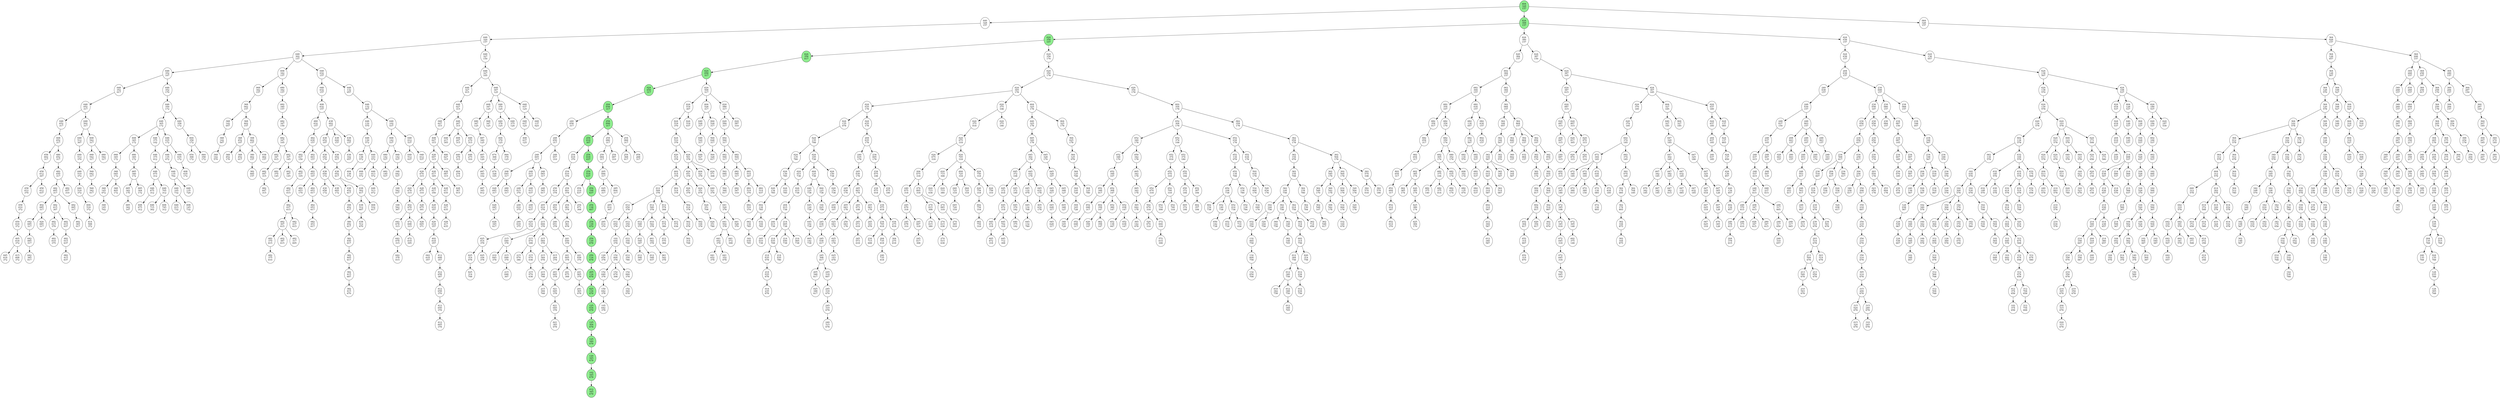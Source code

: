 digraph {
	"604
328
157
" -> "640
328
157
"
	"604
328
157
" -> "624
308
157
"
	"624
308
157
" -> "624
358
107
"
	"624
358
107
" -> "624
358
017
"
	"624
358
107
" -> "624
358
170
"
	"624
358
170
" -> "624
350
178
"
	"624
350
178
" -> "624
305
178
"
	"624
350
178
" -> "620
354
178
"
	"620
354
178
" -> "602
354
178
"
	"624
305
178
" -> "624
035
178
"
	"624
305
178
" -> "624
375
108
"
	"624
308
157
" -> "624
380
157
"
	"602
354
178
" -> "652
304
178
"
	"624
035
178
" -> "624
135
078
"
	"640
328
157
" -> "648
320
157
"
	"652
304
178
" -> "652
340
178
"
	"624
380
157
" -> "620
384
157
"
	"648
320
157
" -> "648
302
157
"
	"624
358
017
" -> "624
058
317
"
	"604
328
157
" -> "064
328
157
"
	"624
375
108
" -> "624
375
018
"
	"620
384
157
" -> "602
384
157
"
	"648
302
157
" -> "648
352
107
"
	"624
058
317
" -> "024
658
317
"
	"624
035
178
" -> "024
635
178
"
	"648
352
107
" -> "648
352
017
"
	"648
352
107
" -> "648
352
170
"
	"624
308
157
" -> "624
038
157
"
	"602
354
178
" -> "062
354
178
"
	"648
302
157
" -> "608
342
157
"
	"624
038
157
" -> "024
638
157
"
	"624
038
157
" -> "624
138
057
"
	"624
305
178
" -> "604
325
178
"
	"604
325
178
" -> "640
325
178
"
	"624
375
108
" -> "624
375
180
"
	"652
340
178
" -> "652
348
170
"
	"624
138
057
" -> "624
138
507
"
	"624
380
157
" -> "624
387
150
"
	"640
325
178
" -> "645
320
178
"
	"652
304
178
" -> "652
374
108
"
	"648
320
157
" -> "648
327
150
"
	"624
135
078
" -> "624
135
708
"
	"624
387
150
" -> "624
387
105
"
	"648
327
150
" -> "648
327
105
"
	"645
320
178
" -> "645
302
178
"
	"624
387
105
" -> "624
387
015
"
	"624
387
105
" -> "624
307
185
"
	"648
327
105
" -> "648
327
015
"
	"652
374
108
" -> "652
374
018
"
	"652
304
178
" -> "652
034
178
"
	"624
138
507
" -> "624
138
570
"
	"604
325
178
" -> "064
325
178
"
	"652
034
178
" -> "652
134
078
"
	"624
138
570
" -> "624
130
578
"
	"024
658
317
" -> "204
658
317
"
	"602
384
157
" -> "682
304
157
"
	"608
342
157
" -> "068
342
157
"
	"024
638
157
" -> "204
638
157
"
	"062
354
178
" -> "362
054
178
"
	"624
130
578
" -> "620
134
578
"
	"682
304
157
" -> "682
354
107
"
	"064
328
157
" -> "364
028
157
"
	"624
375
018
" -> "624
075
318
"
	"362
054
178
" -> "362
154
078
"
	"620
134
578
" -> "602
134
578
"
	"364
028
157
" -> "364
128
057
"
	"624
075
318
" -> "024
675
318
"
	"682
354
107
" -> "682
354
017
"
	"682
354
107
" -> "682
354
170
"
	"602
384
157
" -> "062
384
157
"
	"204
638
157
" -> "240
638
157
"
	"624
058
317
" -> "624
508
317
"
	"648
352
017
" -> "648
052
317
"
	"624
508
317
" -> "624
518
307
"
	"648
052
317
" -> "048
652
317
"
	"624
518
307
" -> "624
518
370
"
	"608
342
157
" -> "680
342
157
"
	"624
518
370
" -> "624
510
378
"
	"680
342
157
" -> "682
340
157
"
	"624
510
378
" -> "620
514
378
"
	"620
514
378
" -> "602
514
378
"
	"024
635
178
" -> "204
635
178
"
	"602
514
378
" -> "612
504
378
"
	"204
635
178
" -> "240
635
178
"
	"612
504
378
" -> "612
054
378
"
	"612
504
378
" -> "612
540
378
"
	"612
054
378
" -> "012
654
378
"
	"612
054
378
" -> "612
354
078
"
	"204
658
317
" -> "240
658
317
"
	"648
302
157
" -> "648
032
157
"
	"648
352
170
" -> "648
350
172
"
	"648
032
157
" -> "048
632
157
"
	"648
032
157
" -> "648
132
057
"
	"648
350
172
" -> "648
305
172
"
	"648
350
172
" -> "640
358
172
"
	"648
305
172
" -> "608
345
172
"
	"652
034
178
" -> "052
634
178
"
	"624
307
185
" -> "624
370
185
"
	"652
340
178
" -> "650
342
178
"
	"624
370
185
" -> "620
374
185
"
	"650
342
178
" -> "605
342
178
"
	"620
374
185
" -> "602
374
185
"
	"612
540
378
" -> "612
548
370
"
	"048
632
157
" -> "408
632
157
"
	"648
132
057
" -> "648
132
507
"
	"648
305
172
" -> "648
375
102
"
	"602
374
185
" -> "672
304
185
"
	"602
374
185
" -> "062
374
185
"
	"648
327
105
" -> "648
307
125
"
	"648
132
507
" -> "648
132
570
"
	"648
375
102
" -> "648
375
012
"
	"608
345
172
" -> "068
345
172
"
	"624
138
507
" -> "624
108
537
"
	"240
635
178
" -> "245
630
178
"
	"648
307
125
" -> "608
347
125
"
	"648
305
172
" -> "648
035
172
"
	"624
307
185
" -> "604
327
185
"
	"204
635
178
" -> "234
605
178
"
	"624
135
708
" -> "624
135
780
"
	"648
035
172
" -> "648
135
072
"
	"604
327
185
" -> "640
327
185
"
	"064
325
178
" -> "364
025
178
"
	"645
302
178
" -> "645
372
108
"
	"612
504
378
" -> "612
574
308
"
	"612
540
378
" -> "610
542
378
"
	"652
374
018
" -> "652
074
318
"
	"645
302
178
" -> "645
032
178
"
	"624
135
708
" -> "624
105
738
"
	"364
025
178
" -> "364
125
078
"
	"645
320
178
" -> "645
328
170
"
	"652
074
318
" -> "052
674
318
"
	"645
032
178
" -> "645
132
078
"
	"652
348
170
" -> "652
348
107
"
	"648
327
015
" -> "648
027
315
"
	"624
387
015
" -> "624
087
315
"
	"602
514
378
" -> "062
514
378
"
	"652
374
108
" -> "652
374
180
"
	"624
518
307
" -> "624
518
037
"
	"648
052
317
" -> "648
502
317
"
	"648
027
315
" -> "048
627
315
"
	"624
087
315
" -> "024
687
315
"
	"648
502
317
" -> "648
512
307
"
	"204
658
317
" -> "254
608
317
"
	"652
134
078
" -> "652
134
708
"
	"682
354
017
" -> "682
054
317
"
	"624
508
317
" -> "604
528
317
"
	"605
342
178
" -> "065
342
178
"
	"624
508
317
" -> "624
580
317
"
	"648
512
307
" -> "648
512
370
"
	"254
608
317
" -> "254
618
307
"
	"682
054
317
" -> "082
654
317
"
	"604
528
317
" -> "640
528
317
"
	"624
580
317
" -> "620
584
317
"
	"068
342
157
" -> "368
042
157
"
	"254
618
307
" -> "254
618
370
"
	"368
042
157
" -> "368
142
057
"
	"254
618
370
" -> "254
610
378
"
	"602
134
578
" -> "062
134
578
"
	"254
610
378
" -> "250
614
378
"
	"062
134
578
" -> "162
034
578
"
	"250
614
378
" -> "205
614
378
"
	"162
034
578
" -> "162
304
578
"
	"162
034
578
" -> "162
534
078
"
	"205
614
378
" -> "025
614
378
"
	"205
614
378
" -> "215
604
378
"
	"162
304
578
" -> "162
340
578
"
	"162
304
578
" -> "102
364
578
"
	"215
604
378
" -> "215
640
378
"
	"102
364
578
" -> "012
364
578
"
	"215
640
378
" -> "210
645
378
"
	"624
075
318
" -> "624
705
318
"
	"620
584
317
" -> "602
584
317
"
	"624
705
318
" -> "624
715
308
"
	"364
028
157
" -> "364
208
157
"
	"362
154
078
" -> "362
154
708
"
	"364
208
157
" -> "304
268
157
"
	"364
208
157
" -> "364
258
107
"
	"304
268
157
" -> "340
268
157
"
	"364
258
107
" -> "364
258
017
"
	"364
258
107
" -> "364
258
170
"
	"024
675
318
" -> "204
675
318
"
	"364
258
170
" -> "364
250
178
"
	"204
675
318
" -> "240
675
318
"
	"364
250
178
" -> "364
205
178
"
	"364
250
178
" -> "360
254
178
"
	"364
205
178
" -> "304
265
178
"
	"648
502
317
" -> "608
542
317
"
	"304
265
178
" -> "340
265
178
"
	"204
638
157
" -> "234
608
157
"
	"362
054
178
" -> "362
504
178
"
	"234
608
157
" -> "234
658
107
"
	"362
504
178
" -> "362
540
178
"
	"362
504
178
" -> "302
564
178
"
	"234
658
107
" -> "234
658
017
"
	"234
658
107
" -> "234
658
170
"
	"234
658
017
" -> "234
058
617
"
	"234
658
170
" -> "234
650
178
"
	"364
128
057
" -> "364
128
507
"
	"652
348
107
" -> "652
348
017
"
	"602
134
578
" -> "632
104
578
"
	"624
105
738
" -> "624
015
738
"
	"682
354
170
" -> "682
350
174
"
	"062
384
157
" -> "362
084
157
"
	"682
340
157
" -> "682
347
150
"
	"052
634
178
" -> "502
634
178
"
	"645
032
178
" -> "045
632
178
"
	"682
304
157
" -> "682
034
157
"
	"645
372
108
" -> "645
372
018
"
	"362
084
157
" -> "362
184
057
"
	"682
347
150
" -> "682
347
105
"
	"240
638
157
" -> "248
630
157
"
	"048
652
317
" -> "408
652
317
"
	"624
130
578
" -> "624
103
578
"
	"682
034
157
" -> "682
134
057
"
	"624
510
378
" -> "624
501
378
"
	"612
354
078
" -> "612
354
708
"
	"608
345
172
" -> "680
345
172
"
	"648
035
172
" -> "048
635
172
"
	"012
654
378
" -> "102
654
378
"
	"624
103
578
" -> "624
013
578
"
	"624
501
378
" -> "624
051
378
"
	"624
108
537
" -> "624
018
537
"
	"682
347
105
" -> "682
347
015
"
	"624
013
578
" -> "024
613
578
"
	"624
013
578
" -> "624
513
078
"
	"624
051
378
" -> "024
651
378
"
	"624
051
378
" -> "624
351
078
"
	"624
018
537
" -> "024
618
537
"
	"624
307
185
" -> "624
037
185
"
	"640
358
172
" -> "604
358
172
"
	"648
307
125
" -> "648
370
125
"
	"682
034
157
" -> "082
634
157
"
	"624
037
185
" -> "024
637
185
"
	"624
037
185
" -> "624
137
085
"
	"648
370
125
" -> "640
378
125
"
	"648
370
125
" -> "648
375
120
"
	"682
350
174
" -> "682
305
174
"
	"240
658
317
" -> "248
650
317
"
	"672
304
185
" -> "672
340
185
"
	"624
015
738
" -> "024
615
738
"
	"682
305
174
" -> "602
385
174
"
	"248
650
317
" -> "248
605
317
"
	"672
340
185
" -> "672
345
180
"
	"632
104
578
" -> "632
140
578
"
	"234
650
178
" -> "230
654
178
"
	"248
605
317
" -> "208
645
317
"
	"248
605
317
" -> "248
615
307
"
	"672
345
180
" -> "672
345
108
"
	"632
104
578
" -> "632
014
578
"
	"208
645
317
" -> "028
645
317
"
	"248
615
307
" -> "248
615
370
"
	"632
014
578
" -> "032
614
578
"
	"632
014
578
" -> "632
514
078
"
	"672
345
108
" -> "672
345
018
"
	"032
614
578
" -> "302
614
578
"
	"364
128
507
" -> "364
128
570
"
	"302
614
578
" -> "312
604
578
"
	"364
128
570
" -> "364
120
578
"
	"312
604
578
" -> "312
640
578
"
	"364
120
578
" -> "364
102
578
"
	"364
120
578
" -> "360
124
578
"
	"364
102
578
" -> "364
012
578
"
	"364
102
578
" -> "304
162
578
"
	"364
012
578
" -> "064
312
578
"
	"364
012
578
" -> "364
512
078
"
	"304
162
578
" -> "340
162
578
"
	"064
312
578
" -> "604
312
578
"
	"340
162
578
" -> "342
160
578
"
	"604
312
578
" -> "640
312
578
"
	"604
312
578
" -> "614
302
578
"
	"640
312
578
" -> "642
310
578
"
	"340
268
157
" -> "348
260
157
"
	"362
504
178
" -> "362
574
108
"
	"672
304
185
" -> "672
384
105
"
	"362
540
178
" -> "362
548
170
"
	"302
564
178
" -> "032
564
178
"
	"234
058
617
" -> "234
508
617
"
	"614
302
578
" -> "614
372
508
"
	"642
310
578
" -> "642
318
570
"
	"302
564
178
" -> "320
564
178
"
	"608
347
125
" -> "680
347
125
"
	"362
540
178
" -> "360
542
178
"
	"648
132
507
" -> "648
102
537
"
	"234
508
617
" -> "234
518
607
"
	"068
345
172
" -> "368
045
172
"
	"364
205
178
" -> "364
275
108
"
	"240
675
318
" -> "245
670
318
"
	"408
632
157
" -> "480
632
157
"
	"408
632
157
" -> "438
602
157
"
	"234
608
157
" -> "234
680
157
"
	"648
102
537
" -> "608
142
537
"
	"234
518
607
" -> "234
518
670
"
	"368
045
172
" -> "368
145
072
"
	"234
608
157
" -> "234
068
157
"
	"480
632
157
" -> "482
630
157
"
	"438
602
157
" -> "438
652
107
"
	"234
518
670
" -> "234
510
678
"
	"204
675
318
" -> "274
605
318
"
	"215
640
378
" -> "215
648
370
"
	"245
630
178
" -> "245
638
170
"
	"608
542
317
" -> "068
542
317
"
	"234
068
157
" -> "234
168
057
"
	"304
265
178
" -> "034
265
178
"
	"438
652
107
" -> "438
652
170
"
	"234
510
678
" -> "230
514
678
"
	"274
605
318
" -> "274
615
308
"
	"162
340
578
" -> "162
348
570
"
	"245
630
178
" -> "245
603
178
"
	"648
375
012
" -> "648
075
312
"
	"034
265
178
" -> "234
065
178
"
	"362
154
708
" -> "362
104
758
"
	"102
364
578
" -> "120
364
578
"
	"648
135
072
" -> "648
135
702
"
	"648
132
570
" -> "648
130
572
"
	"624
108
537
" -> "604
128
537
"
	"304
268
157
" -> "034
268
157
"
	"648
075
312
" -> "048
675
312
"
	"234
065
178
" -> "234
165
078
"
	"362
104
758
" -> "302
164
758
"
	"362
154
708
" -> "362
154
780
"
	"648
130
572
" -> "640
138
572
"
	"604
128
537
" -> "640
128
537
"
	"612
548
370
" -> "612
548
307
"
	"624
135
780
" -> "624
130
785
"
	"364
125
078
" -> "364
125
708
"
	"645
132
078
" -> "645
132
708
"
	"215
604
378
" -> "215
674
308
"
	"364
208
157
" -> "364
280
157
"
	"025
614
378
" -> "625
014
378
"
	"624
715
308
" -> "624
715
038
"
	"602
584
317
" -> "062
584
317
"
	"624
130
785
" -> "620
134
785
"
	"610
542
378
" -> "601
542
378
"
	"624
705
318
" -> "604
725
318
"
	"624
705
318
" -> "624
750
318
"
	"625
014
378
" -> "625
314
078
"
	"620
134
785
" -> "602
134
785
"
	"062
514
378
" -> "562
014
378
"
	"645
372
108
" -> "645
372
180
"
	"604
725
318
" -> "640
725
318
"
	"624
750
318
" -> "620
754
318
"
	"364
280
157
" -> "360
284
157
"
	"562
014
378
" -> "562
314
078
"
	"612
574
308
" -> "612
574
380
"
	"620
754
318
" -> "602
754
318
"
	"624
105
738
" -> "604
125
738
"
	"048
627
315
" -> "408
627
315
"
	"162
304
578
" -> "162
374
508
"
	"162
340
578
" -> "160
342
578
"
	"604
125
738
" -> "640
125
738
"
	"408
627
315
" -> "428
607
315
"
	"162
374
508
" -> "162
374
058
"
	"162
534
078
" -> "162
534
708
"
	"652
374
180
" -> "652
370
184
"
	"428
607
315
" -> "428
670
315
"
	"428
607
315
" -> "428
617
305
"
	"215
604
378
" -> "215
064
378
"
	"428
670
315
" -> "420
678
315
"
	"428
670
315
" -> "428
675
310
"
	"215
064
378
" -> "215
364
078
"
	"420
678
315
" -> "402
678
315
"
	"362
104
758
" -> "362
140
758
"
	"645
328
170
" -> "645
328
107
"
	"402
678
315
" -> "042
678
315
"
	"362
104
758
" -> "362
014
758
"
	"645
328
107
" -> "645
328
017
"
	"052
674
318
" -> "502
674
318
"
	"362
014
758
" -> "062
314
758
"
	"640
327
185
" -> "647
320
185
"
	"652
348
107
" -> "652
308
147
"
	"062
314
758
" -> "602
314
758
"
	"647
320
185
" -> "647
302
185
"
	"647
320
185
" -> "647
325
180
"
	"652
308
147
" -> "602
358
147
"
	"602
314
758
" -> "612
304
758
"
	"647
302
185
" -> "607
342
185
"
	"647
325
180
" -> "647
325
108
"
	"612
304
758
" -> "612
340
758
"
	"607
342
185
" -> "670
342
185
"
	"647
325
108
" -> "647
325
018
"
	"245
603
178
" -> "205
643
178
"
	"234
605
178
" -> "234
675
108
"
	"062
374
185
" -> "362
074
185
"
	"205
643
178
" -> "025
643
178
"
	"234
675
108
" -> "234
675
018
"
	"362
074
185
" -> "362
174
085
"
	"234
675
018
" -> "234
075
618
"
	"254
610
378
" -> "254
601
378
"
	"438
652
107
" -> "438
652
017
"
	"254
601
378
" -> "204
651
378
"
	"438
652
017
" -> "438
052
617
"
	"204
651
378
" -> "240
651
378
"
	"438
052
617
" -> "038
452
617
"
	"240
651
378
" -> "241
650
378
"
	"038
452
617
" -> "308
452
617
"
	"241
650
378
" -> "241
605
378
"
	"602
584
317
" -> "682
504
317
"
	"241
605
378
" -> "201
645
378
"
	"682
504
317
" -> "682
540
317
"
	"682
504
317
" -> "682
514
307
"
	"201
645
378
" -> "021
645
378
"
	"682
514
307
" -> "682
514
370
"
	"364
512
078
" -> "364
512
708
"
	"312
604
578
" -> "312
674
508
"
	"360
254
178
" -> "306
254
178
"
	"342
160
578
" -> "342
168
570
"
	"012
364
578
" -> "312
064
578
"
	"254
618
307
" -> "254
618
037
"
	"234
680
157
" -> "230
684
157
"
	"024
687
315
" -> "204
687
315
"
	"604
528
317
" -> "064
528
317
"
	"652
134
708
" -> "652
104
738
"
	"364
275
108
" -> "364
275
018
"
	"312
064
578
" -> "312
564
078
"
	"254
618
037
" -> "254
018
637
"
	"648
512
370
" -> "648
510
372
"
	"640
528
317
" -> "648
520
317
"
	"652
134
708
" -> "652
134
780
"
	"648
102
537
" -> "648
012
537
"
	"652
104
738
" -> "602
154
738
"
	"614
372
508
" -> "614
372
058
"
	"254
608
317
" -> "254
680
317
"
	"082
654
317
" -> "802
654
317
"
	"234
508
617
" -> "204
538
617
"
	"648
510
372
" -> "640
518
372
"
	"254
608
317
" -> "254
068
317
"
	"672
384
105
" -> "672
384
015
"
	"648
012
537
" -> "648
512
037
"
	"362
574
108
" -> "362
574
018
"
	"204
538
617
" -> "240
538
617
"
	"254
068
317
" -> "254
368
017
"
	"672
345
018
" -> "672
045
318
"
	"364
102
578
" -> "364
172
508
"
	"624
105
738
" -> "624
150
738
"
	"642
310
578
" -> "642
301
578
"
	"672
304
185
" -> "672
034
185
"
	"614
302
578
" -> "614
320
578
"
	"614
302
578
" -> "614
032
578
"
	"672
045
318
" -> "072
645
318
"
	"364
172
508
" -> "364
172
058
"
	"360
124
578
" -> "306
124
578
"
	"312
640
578
" -> "312
648
570
"
	"342
160
578
" -> "342
106
578
"
	"065
342
178
" -> "365
042
178
"
	"672
034
185
" -> "672
134
085
"
	"614
032
578
" -> "614
532
078
"
	"624
715
308
" -> "624
715
380
"
	"304
162
578
" -> "034
162
578
"
	"624
087
315
" -> "624
807
315
"
	"306
124
578
" -> "326
104
578
"
	"365
042
178
" -> "365
142
078
"
	"340
265
178
" -> "345
260
178
"
	"368
042
157
" -> "368
402
157
"
	"648
027
315
" -> "648
207
315
"
	"028
645
317
" -> "628
045
317
"
	"234
058
617
" -> "034
258
617
"
	"034
162
578
" -> "134
062
578
"
	"624
807
315
" -> "624
817
305
"
	"364
128
507
" -> "364
108
527
"
	"312
640
578
" -> "310
642
578
"
	"364
258
017
" -> "364
058
217
"
	"368
402
157
" -> "368
452
107
"
	"648
207
315
" -> "648
217
305
"
	"628
045
317
" -> "628
345
017
"
	"034
258
617
" -> "304
258
617
"
	"134
062
578
" -> "134
562
078
"
	"364
108
527
" -> "304
168
527
"
	"364
058
217
" -> "064
358
217
"
	"368
452
107
" -> "368
452
170
"
	"368
142
057
" -> "368
142
507
"
	"624
580
317
" -> "624
587
310
"
	"302
614
578
" -> "320
614
578
"
	"304
168
527
" -> "340
168
527
"
	"064
358
217
" -> "604
358
217
"
	"608
542
317
" -> "680
542
317
"
	"368
142
507
" -> "368
142
570
"
	"304
258
617
" -> "340
258
617
"
	"604
358
172
" -> "654
308
172
"
	"652
074
318
" -> "652
704
318
"
	"632
140
578
" -> "632
148
570
"
	"248
615
307
" -> "248
615
037
"
	"672
345
108
" -> "672
305
148
"
	"632
514
078
" -> "632
514
708
"
	"604
358
217
" -> "640
358
217
"
	"208
645
317
" -> "280
645
317
"
	"248
650
317
" -> "248
657
310
"
	"652
704
318
" -> "652
714
308
"
	"632
140
578
" -> "630
142
578
"
	"248
615
037
" -> "248
015
637
"
	"672
305
148
" -> "602
375
148
"
	"682
305
174
" -> "682
375
104
"
	"082
634
157
" -> "802
634
157
"
	"682
350
174
" -> "680
352
174
"
	"248
605
317
" -> "248
065
317
"
	"612
574
308
" -> "612
574
038
"
	"602
385
174
" -> "062
385
174
"
	"682
375
104
" -> "682
375
140
"
	"680
352
174
" -> "608
352
174
"
	"248
065
317
" -> "248
365
017
"
	"024
613
578
" -> "204
613
578
"
	"682
347
105
" -> "682
307
145
"
	"502
634
178
" -> "532
604
178
"
	"632
104
578
" -> "632
174
508
"
	"682
375
104
" -> "682
375
014
"
	"204
613
578
" -> "240
613
578
"
	"204
613
578
" -> "214
603
578
"
	"682
307
145
" -> "682
370
145
"
	"682
307
145
" -> "602
387
145
"
	"532
604
178
" -> "532
640
178
"
	"632
174
508
" -> "632
174
058
"
	"214
603
578
" -> "214
630
578
"
	"682
347
015
" -> "682
047
315
"
	"682
305
174
" -> "682
035
174
"
	"604
358
172
" -> "064
358
172
"
	"214
630
578
" -> "210
634
578
"
	"652
704
318
" -> "652
740
318
"
	"682
047
315
" -> "082
647
315
"
	"682
035
174
" -> "082
635
174
"
	"682
035
174
" -> "682
135
074
"
	"362
184
057
" -> "362
184
507
"
	"045
632
178
" -> "405
632
178
"
	"652
348
017
" -> "652
048
317
"
	"362
184
507
" -> "362
104
587
"
	"652
048
317
" -> "052
648
317
"
	"362
104
587
" -> "362
014
587
"
	"362
104
587
" -> "362
140
587
"
	"362
104
587
" -> "302
164
587
"
	"362
014
587
" -> "062
314
587
"
	"362
014
587
" -> "362
514
087
"
	"368
452
107
" -> "368
452
017
"
	"062
314
587
" -> "602
314
587
"
	"362
184
507
" -> "362
184
570
"
	"602
314
587
" -> "612
304
587
"
	"604
327
185
" -> "064
327
185
"
	"364
108
527
" -> "364
018
527
"
	"612
304
587
" -> "612
340
587
"
	"102
654
378
" -> "120
654
378
"
	"364
018
527
" -> "064
318
527
"
	"364
018
527
" -> "364
518
027
"
	"134
062
578
" -> "134
602
578
"
	"064
318
527
" -> "604
318
527
"
	"408
652
317
" -> "458
602
317
"
	"134
602
578
" -> "104
632
578
"
	"604
318
527
" -> "640
318
527
"
	"604
318
527
" -> "614
308
527
"
	"458
602
317
" -> "458
612
307
"
	"104
632
578
" -> "014
632
578
"
	"104
632
578
" -> "140
632
578
"
	"614
308
527
" -> "614
328
507
"
	"458
612
307
" -> "458
612
370
"
	"140
632
578
" -> "142
630
578
"
	"614
328
507
" -> "614
328
057
"
	"614
328
507
" -> "614
328
570
"
	"624
501
378
" -> "604
521
378
"
	"612
354
708
" -> "612
354
780
"
	"048
635
172
" -> "408
635
172
"
	"604
521
378
" -> "640
521
378
"
	"248
615
370
" -> "248
610
375
"
	"648
207
315
" -> "608
247
315
"
	"640
521
378
" -> "641
520
378
"
	"248
610
375
" -> "240
618
375
"
	"624
501
378
" -> "624
571
308
"
	"641
520
378
" -> "641
502
378
"
	"648
207
315
" -> "648
270
315
"
	"368
402
157
" -> "308
462
157
"
	"641
502
378
" -> "641
052
378
"
	"648
270
315
" -> "640
278
315
"
	"648
270
315
" -> "648
275
310
"
	"641
052
378
" -> "041
652
378
"
	"641
052
378
" -> "641
352
078
"
	"248
630
157
" -> "248
637
150
"
	"608
347
125
" -> "068
347
125
"
	"624
103
578
" -> "604
123
578
"
	"248
637
150
" -> "248
637
105
"
	"326
104
578
" -> "326
140
578
"
	"604
123
578
" -> "640
123
578
"
	"248
637
105
" -> "248
637
015
"
	"326
140
578
" -> "320
146
578
"
	"326
104
578
" -> "326
014
578
"
	"248
637
015
" -> "248
037
615
"
	"320
146
578
" -> "302
146
578
"
	"326
014
578
" -> "026
314
578
"
	"326
014
578
" -> "326
514
078
"
	"248
037
615
" -> "248
307
615
"
	"624
108
537
" -> "624
180
537
"
	"624
103
578
" -> "624
173
508
"
	"248
307
615
" -> "248
370
615
"
	"248
307
615
" -> "208
347
615
"
	"248
307
615
" -> "248
317
605
"
	"624
180
537
" -> "620
184
537
"
	"624
173
508
" -> "624
173
058
"
	"248
370
615
" -> "240
378
615
"
	"248
370
615
" -> "248
375
610
"
	"208
347
615
" -> "028
347
615
"
	"620
184
537
" -> "602
184
537
"
	"680
345
172
" -> "685
340
172
"
	"624
807
315
" -> "624
870
315
"
	"408
652
317
" -> "480
652
317
"
	"685
340
172
" -> "685
342
170
"
	"624
870
315
" -> "620
874
315
"
	"624
870
315
" -> "624
875
310
"
	"480
652
317
" -> "482
650
317
"
	"620
874
315
" -> "602
874
315
"
	"482
650
317
" -> "482
605
317
"
	"248
630
157
" -> "248
603
157
"
	"482
605
317
" -> "402
685
317
"
	"482
605
317
" -> "482
615
307
"
	"248
603
157
" -> "208
643
157
"
	"248
603
157
" -> "248
653
107
"
	"402
685
317
" -> "042
685
317
"
	"482
615
307
" -> "482
615
370
"
	"208
643
157
" -> "028
643
157
"
	"248
653
107
" -> "248
653
017
"
	"248
653
107
" -> "248
653
170
"
	"342
106
578
" -> "342
016
578
"
	"248
653
017
" -> "248
053
617
"
	"682
134
057
" -> "682
134
507
"
	"342
016
578
" -> "042
316
578
"
	"342
016
578
" -> "342
516
078
"
	"682
134
507
" -> "682
134
570
"
	"614
320
578
" -> "610
324
578
"
	"102
654
378
" -> "152
604
378
"
	"624
513
078
" -> "624
513
708
"
	"624
351
078
" -> "624
351
708
"
	"152
604
378
" -> "152
640
378
"
	"230
654
178
" -> "203
654
178
"
	"672
034
185
" -> "072
634
185
"
	"642
301
578
" -> "602
341
578
"
	"203
654
178
" -> "023
654
178
"
	"502
634
178
" -> "520
634
178
"
	"624
150
738
" -> "620
154
738
"
	"362
084
157
" -> "362
804
157
"
	"204
538
617
" -> "024
538
617
"
	"362
804
157
" -> "362
840
157
"
	"362
804
157
" -> "302
864
157
"
	"362
804
157
" -> "362
854
107
"
	"648
307
125
" -> "648
037
125
"
	"362
854
107
" -> "362
854
170
"
	"648
037
125
" -> "048
637
125
"
	"648
037
125
" -> "648
137
025
"
	"254
680
317
" -> "250
684
317
"
	"362
854
107
" -> "362
854
017
"
	"250
684
317
" -> "205
684
317
"
	"362
854
017
" -> "362
054
817
"
	"205
684
317
" -> "025
684
317
"
	"362
054
817
" -> "062
354
817
"
	"024
618
537
" -> "204
618
537
"
	"062
354
817
" -> "602
354
817
"
	"204
618
537
" -> "240
618
537
"
	"204
618
537
" -> "214
608
537
"
	"624
137
085
" -> "624
137
805
"
	"214
608
537
" -> "214
638
507
"
	"602
385
174
" -> "620
385
174
"
	"214
638
507
" -> "214
638
057
"
	"214
638
507
" -> "214
638
570
"
	"214
638
057
" -> "214
038
657
"
	"648
012
537
" -> "048
612
537
"
	"214
038
657
" -> "214
308
657
"
	"024
637
185
" -> "204
637
185
"
	"214
308
657
" -> "214
358
607
"
	"204
637
185
" -> "240
637
185
"
	"214
358
607
" -> "214
358
670
"
	"652
104
738
" -> "652
140
738
"
	"214
358
670
" -> "214
350
678
"
	"640
378
125
" -> "604
378
125
"
	"214
350
678
" -> "214
305
678
"
	"214
350
678
" -> "210
354
678
"
	"024
615
738
" -> "204
615
738
"
	"652
104
738
" -> "652
014
738
"
	"204
615
738
" -> "240
615
738
"
	"204
615
738
" -> "214
605
738
"
	"652
014
738
" -> "052
614
738
"
	"214
605
738
" -> "214
635
708
"
	"204
687
315
" -> "240
687
315
"
	"214
635
708
" -> "214
635
078
"
	"645
372
018
" -> "645
072
318
"
	"214
635
078
" -> "214
035
678
"
	"645
072
318
" -> "045
672
318
"
	"312
674
508
" -> "312
674
058
"
	"312
674
058
" -> "312
074
658
"
	"312
074
658
" -> "012
374
658
"
	"645
328
017
" -> "645
028
317
"
	"652
370
184
" -> "650
372
184
"
	"214
635
708
" -> "214
635
780
"
	"652
370
184
" -> "652
307
184
"
	"648
130
572
" -> "648
103
572
"
	"045
672
318
" -> "405
672
318
"
	"302
164
758
" -> "032
164
758
"
	"612
574
380
" -> "612
570
384
"
	"012
374
658
" -> "102
374
658
"
	"645
028
317
" -> "045
628
317
"
	"650
372
184
" -> "605
372
184
"
	"682
540
317
" -> "682
547
310
"
	"241
605
378
" -> "241
675
308
"
	"362
574
108
" -> "362
574
180
"
	"032
164
758
" -> "132
064
758
"
	"362
548
170
" -> "362
548
107
"
	"032
564
178
" -> "532
064
178
"
	"614
372
508
" -> "614
372
580
"
	"241
605
378
" -> "241
065
378
"
	"647
325
108
" -> "647
305
128
"
	"308
452
617
" -> "380
452
617
"
	"364
275
108
" -> "364
275
180
"
	"532
064
178
" -> "532
164
078
"
	"360
542
178
" -> "306
542
178
"
	"680
347
125
" -> "687
340
125
"
	"234
675
108
" -> "234
675
180
"
	"438
052
617
" -> "438
502
617
"
	"241
065
378
" -> "241
365
078
"
	"647
305
128
" -> "607
345
128
"
	"380
452
617
" -> "382
450
617
"
	"608
142
537
" -> "680
142
537
"
	"245
670
318
" -> "245
678
310
"
	"254
601
378
" -> "254
061
378
"
	"687
340
125
" -> "687
345
120
"
	"234
075
618
" -> "234
705
618
"
	"438
502
617
" -> "438
512
607
"
	"607
345
128
" -> "670
345
128
"
	"680
142
537
" -> "682
140
537
"
	"602
358
147
" -> "620
358
147
"
	"234
168
057
" -> "234
168
507
"
	"362
014
758
" -> "362
714
058
"
	"254
061
378
" -> "254
361
078
"
	"687
345
120
" -> "687
345
102
"
	"234
705
618
" -> "234
715
608
"
	"438
512
607
" -> "438
512
670
"
	"234
680
157
" -> "234
687
150
"
	"645
328
107
" -> "645
308
127
"
	"320
564
178
" -> "324
560
178
"
	"234
168
507
" -> "234
108
567
"
	"607
342
185
" -> "067
342
185
"
	"234
687
150
" -> "234
687
105
"
	"645
308
127
" -> "605
348
127
"
	"482
630
157
" -> "482
637
150
"
	"120
364
578
" -> "124
360
578
"
	"215
648
370
" -> "215
648
307
"
	"647
302
185
" -> "647
382
105
"
	"612
304
758
" -> "612
034
758
"
	"234
108
567
" -> "204
138
567
"
	"602
358
147
" -> "062
358
147
"
	"234
687
105
" -> "234
607
185
"
	"482
637
150
" -> "482
637
105
"
	"438
652
170
" -> "438
650
172
"
	"230
514
678
" -> "203
514
678
"
	"647
302
185
" -> "647
032
185
"
	"204
138
567
" -> "240
138
567
"
	"234
165
078
" -> "234
165
708
"
	"604
128
537
" -> "064
128
537
"
	"602
314
758
" -> "620
314
758
"
	"234
607
185
" -> "234
670
185
"
	"652
308
147
" -> "652
380
147
"
	"438
650
172
" -> "430
658
172
"
	"203
514
678
" -> "213
504
678
"
	"647
032
185
" -> "647
132
085
"
	"234
165
708
" -> "234
105
768
"
	"064
128
537
" -> "164
028
537
"
	"428
617
305
" -> "428
617
350
"
	"652
308
147
" -> "652
038
147
"
	"234
670
185
" -> "230
674
185
"
	"068
542
317
" -> "568
042
317
"
	"234
105
768
" -> "204
135
768
"
	"164
028
537
" -> "164
528
037
"
	"428
617
350
" -> "428
610
357
"
	"652
038
147
" -> "652
138
047
"
	"302
164
758
" -> "320
164
758
"
	"204
135
768
" -> "240
135
768
"
	"164
528
037
" -> "164
528
307
"
	"428
610
357
" -> "420
618
357
"
	"368
145
072
" -> "368
145
702
"
	"642
318
570
" -> "642
318
507
"
	"502
674
318
" -> "520
674
318
"
	"164
528
307
" -> "164
528
370
"
	"420
618
357
" -> "402
618
357
"
	"568
042
317
" -> "568
342
017
"
	"642
318
507
" -> "642
318
057
"
	"204
135
768
" -> "024
135
768
"
	"164
528
370
" -> "164
520
378
"
	"402
618
357
" -> "042
618
357
"
	"402
618
357
" -> "412
608
357
"
	"048
675
312
" -> "408
675
312
"
	"024
135
768
" -> "124
035
768
"
	"164
520
378
" -> "164
502
378
"
	"164
520
378
" -> "160
524
378
"
	"412
608
357
" -> "412
658
307
"
	"652
038
147
" -> "052
638
147
"
	"124
035
768
" -> "124
305
768
"
	"164
502
378
" -> "164
052
378
"
	"164
502
378
" -> "104
562
378
"
	"412
658
307
" -> "412
658
370
"
	"245
603
178
" -> "245
673
108
"
	"164
052
378
" -> "164
352
078
"
	"104
562
378
" -> "014
562
378
"
	"104
562
378
" -> "140
562
378
"
	"412
658
370
" -> "412
650
378
"
	"245
673
108
" -> "245
673
018
"
	"162
348
570
" -> "162
348
507
"
	"140
562
378
" -> "142
560
378
"
	"412
650
378
" -> "412
605
378
"
	"245
673
018
" -> "245
073
618
"
	"162
348
507
" -> "162
348
057
"
	"234
105
768
" -> "234
015
768
"
	"362
140
758
" -> "360
142
758
"
	"213
504
678
" -> "213
540
678
"
	"213
504
678
" -> "213
054
678
"
	"672
384
105
" -> "672
384
150
"
	"245
638
170
" -> "245
638
107
"
	"213
540
678
" -> "210
543
678
"
	"348
260
157
" -> "348
267
150
"
	"215
064
378
" -> "015
264
378
"
	"245
638
107
" -> "245
638
017
"
	"647
032
185
" -> "047
632
185
"
	"348
267
150
" -> "348
267
105
"
	"203
514
678
" -> "023
514
678
"
	"245
638
017
" -> "245
038
617
"
	"274
615
308
" -> "274
615
380
"
	"348
267
105
" -> "348
267
015
"
	"348
267
105
" -> "348
207
165
"
	"245
038
617
" -> "245
308
617
"
	"428
617
305
" -> "428
617
035
"
	"438
650
172
" -> "438
605
172
"
	"348
207
165
" -> "348
027
165
"
	"348
207
165
" -> "308
247
165
"
	"245
308
617
" -> "205
348
617
"
	"245
308
617
" -> "245
318
607
"
	"428
617
035
" -> "428
017
635
"
	"348
027
165
" -> "048
327
165
"
	"348
027
165
" -> "348
127
065
"
	"205
348
617
" -> "025
348
617
"
	"245
318
607
" -> "245
318
670
"
	"428
017
635
" -> "028
417
635
"
	"348
207
165
" -> "348
270
165
"
	"348
127
065
" -> "348
127
605
"
	"245
318
670
" -> "245
310
678
"
	"482
637
105
" -> "482
637
015
"
	"348
270
165
" -> "340
278
165
"
	"348
270
165
" -> "348
275
160
"
	"245
310
678
" -> "240
315
678
"
	"482
637
015
" -> "482
037
615
"
	"648
135
702
" -> "648
105
732
"
	"204
138
567
" -> "024
138
567
"
	"482
037
615
" -> "482
307
615
"
	"482
037
615
" -> "082
437
615
"
	"648
105
732
" -> "648
015
732
"
	"648
105
732
" -> "608
145
732
"
	"024
138
567
" -> "124
038
567
"
	"482
307
615
" -> "482
370
615
"
	"482
307
615
" -> "402
387
615
"
	"482
307
615
" -> "482
317
605
"
	"124
038
567
" -> "124
538
067
"
	"482
370
615
" -> "482
375
610
"
	"240
615
738
" -> "245
610
738
"
	"234
510
678
" -> "234
501
678
"
	"274
615
308
" -> "274
615
038
"
	"205
684
317
" -> "285
604
317
"
	"640
125
738
" -> "645
120
738
"
	"652
014
738
" -> "652
714
038
"
	"612
034
758
" -> "012
634
758
"
	"647
382
105
" -> "647
382
015
"
	"124
538
067
" -> "124
538
607
"
	"162
534
708
" -> "162
534
780
"
	"274
615
038
" -> "274
015
638
"
	"285
604
317
" -> "285
614
307
"
	"215
674
308
" -> "215
674
380
"
	"640
138
572
" -> "604
138
572
"
	"234
687
105
" -> "234
687
015
"
	"645
120
738
" -> "645
102
738
"
	"428
607
315
" -> "428
067
315
"
	"234
108
567
" -> "234
018
567
"
	"285
614
307
" -> "285
614
370
"
	"612
548
307
" -> "612
508
347
"
	"640
725
318
" -> "645
720
318
"
	"364
125
708
" -> "364
105
728
"
	"408
627
315
" -> "480
627
315
"
	"234
687
015
" -> "234
087
615
"
	"645
102
738
" -> "605
142
738
"
	"428
067
315
" -> "428
367
015
"
	"234
018
567
" -> "234
518
067
"
	"362
154
780
" -> "362
150
784
"
	"604
125
738
" -> "064
125
738
"
	"687
345
102
" -> "687
345
012
"
	"234
168
507
" -> "234
168
570
"
	"364
105
728
" -> "304
165
728
"
	"602
754
318
" -> "062
754
318
"
	"364
280
157
" -> "364
287
150
"
	"624
750
318
" -> "624
758
310
"
	"562
014
378
" -> "562
104
378
"
	"645
372
180
" -> "645
370
182
"
	"234
705
618
" -> "204
735
618
"
	"064
125
738
" -> "164
025
738
"
	"234
168
570
" -> "234
160
578
"
	"304
165
728
" -> "340
165
728
"
	"602
134
785
" -> "062
134
785
"
	"382
450
617
" -> "382
405
617
"
	"364
287
150
" -> "364
287
105
"
	"645
370
182
" -> "640
375
182
"
	"204
735
618
" -> "240
735
618
"
	"625
014
378
" -> "625
104
378
"
	"062
584
317
" -> "562
084
317
"
	"438
502
617
" -> "408
532
617
"
	"234
160
578
" -> "230
164
578
"
	"062
134
785
" -> "162
034
785
"
	"382
405
617
" -> "382
415
607
"
	"364
287
105
" -> "364
207
185
"
	"604
725
318
" -> "064
725
318
"
	"562
084
317
" -> "562
384
017
"
	"601
542
378
" -> "061
542
378
"
	"602
134
785
" -> "632
104
785
"
	"215
674
308
" -> "215
674
038
"
	"382
415
607
" -> "382
415
670
"
	"364
207
185
" -> "304
267
185
"
	"645
132
708
" -> "645
132
780
"
	"625
314
078
" -> "625
314
708
"
	"362
548
107
" -> "362
548
017
"
	"132
064
758
" -> "132
604
758
"
	"364
207
185
" -> "364
270
185
"
	"364
125
708
" -> "364
125
780
"
	"215
674
038
" -> "215
074
638
"
	"304
267
185
" -> "340
267
185
"
	"132
604
758
" -> "132
654
708
"
	"364
270
185
" -> "360
274
185
"
	"604
378
125
" -> "674
308
125
"
	"245
603
178
" -> "245
063
178
"
	"428
675
310
" -> "428
675
301
"
	"362
174
085
" -> "362
174
805
"
	"612
548
307
" -> "612
548
037
"
	"648
103
572
" -> "608
143
572
"
	"648
103
572
" -> "648
013
572
"
	"674
308
125
" -> "674
328
105
"
	"245
063
178
" -> "245
163
078
"
	"042
678
315
" -> "642
078
315
"
	"562
314
078
" -> "562
314
708
"
	"652
307
184
" -> "602
357
184
"
	"428
675
301
" -> "428
605
371
"
	"362
174
805
" -> "362
104
875
"
	"214
038
657
" -> "014
238
657
"
	"312
074
658
" -> "312
704
658
"
	"648
013
572
" -> "648
513
072
"
	"642
078
315
" -> "642
378
015
"
	"274
605
318
" -> "274
065
318
"
	"362
074
185
" -> "362
704
185
"
	"362
140
758
" -> "362
148
750
"
	"645
072
318
" -> "645
702
318
"
	"160
342
578
" -> "106
342
578
"
	"362
104
875
" -> "302
164
875
"
	"312
704
658
" -> "312
754
608
"
	"214
605
738
" -> "214
650
738
"
	"214
605
738
" -> "214
065
738
"
	"274
065
318
" -> "274
365
018
"
	"362
148
750
" -> "362
148
705
"
	"645
702
318
" -> "645
712
308
"
	"620
385
174
" -> "625
380
174
"
	"360
284
157
" -> "306
284
157
"
	"648
135
702
" -> "648
135
720
"
	"162
534
708
" -> "162
504
738
"
	"648
075
312
" -> "648
705
312
"
	"214
305
678
" -> "204
315
678
"
	"625
380
174
" -> "625
384
170
"
	"647
325
018
" -> "647
025
318
"
	"602
354
817
" -> "652
304
817
"
	"205
643
178
" -> "250
643
178
"
	"612
340
758
" -> "610
342
758
"
	"604
378
125
" -> "064
378
125
"
	"162
504
738
" -> "102
564
738
"
	"648
705
312
" -> "648
715
302
"
	"204
315
678
" -> "024
315
678
"
	"648
705
312
" -> "608
745
312
"
	"025
643
178
" -> "625
043
178
"
	"647
025
318
" -> "047
625
318
"
	"652
304
817
" -> "652
314
807
"
	"624
130
785
" -> "624
103
785
"
	"652
140
738
" -> "650
142
738
"
	"214
358
607
" -> "214
358
067
"
	"162
374
058
" -> "162
074
358
"
	"215
364
078
" -> "215
364
708
"
	"362
854
170
" -> "362
850
174
"
	"214
308
657
" -> "204
318
657
"
	"625
043
178
" -> "625
143
078
"
	"652
314
807
" -> "652
314
870
"
	"162
374
508
" -> "162
374
580
"
	"214
308
657
" -> "214
380
657
"
	"482
630
157
" -> "482
603
157
"
	"215
364
708
" -> "215
304
768
"
	"204
318
657
" -> "240
318
657
"
	"364
512
708
" -> "364
512
780
"
	"682
514
307
" -> "682
514
037
"
	"254
601
378
" -> "254
671
308
"
	"624
137
805
" -> "624
137
850
"
	"214
608
537
" -> "214
680
537
"
	"502
674
318
" -> "572
604
318
"
	"214
608
537
" -> "214
068
537
"
	"482
603
157
" -> "482
653
107
"
	"602
354
817
" -> "620
354
817
"
	"241
650
378
" -> "241
658
370
"
	"234
075
618
" -> "034
275
618
"
	"362
054
817
" -> "362
504
817
"
	"624
137
850
" -> "624
130
857
"
	"572
604
318
" -> "572
614
308
"
	"214
068
537
" -> "214
568
037
"
	"482
653
107
" -> "482
653
170
"
	"402
678
315
" -> "472
608
315
"
	"640
128
537
" -> "648
120
537
"
	"612
340
758
" -> "612
348
750
"
	"034
275
618
" -> "304
275
618
"
	"482
653
107
" -> "482
653
017
"
	"362
504
817
" -> "362
514
807
"
	"624
130
857
" -> "620
134
857
"
	"214
568
037
" -> "214
568
307
"
	"472
608
315
" -> "472
618
305
"
	"612
348
750
" -> "612
348
705
"
	"482
653
017
" -> "482
053
617
"
	"362
514
807
" -> "362
514
870
"
	"620
134
857
" -> "602
134
857
"
	"214
568
307
" -> "214
508
367
"
	"482
053
617
" -> "082
453
617
"
	"402
685
317
" -> "420
685
317
"
	"042
685
317
" -> "642
085
317
"
	"203
654
178
" -> "253
604
178
"
	"152
604
378
" -> "152
674
308
"
	"024
538
617
" -> "524
038
617
"
	"048
637
125
" -> "408
637
125
"
	"214
035
678
" -> "014
235
678
"
	"302
864
157
" -> "032
864
157
"
	"682
134
507
" -> "682
104
537
"
	"362
840
157
" -> "360
842
157
"
	"642
085
317
" -> "642
385
017
"
	"608
142
537
" -> "068
142
537
"
	"248
053
617
" -> "048
253
617
"
	"021
645
378
" -> "621
045
378
"
	"682
514
370
" -> "682
510
374
"
	"152
640
378
" -> "150
642
378
"
	"438
602
157
" -> "438
620
157
"
	"624
351
708
" -> "624
351
780
"
	"682
104
537
" -> "682
014
537
"
	"624
513
708
" -> "624
513
780
"
	"068
142
537
" -> "168
042
537
"
	"621
045
378
" -> "621
345
078
"
	"150
642
378
" -> "105
642
378
"
	"312
674
508
" -> "312
674
580
"
	"482
615
370
" -> "482
610
375
"
	"342
168
570
" -> "342
168
507
"
	"245
670
318
" -> "245
607
318
"
	"152
604
378
" -> "152
064
378
"
	"682
014
537
" -> "082
614
537
"
	"168
042
537
" -> "168
542
037
"
	"208
643
157
" -> "280
643
157
"
	"248
053
617
" -> "248
503
617
"
	"368
045
172
" -> "368
405
172
"
	"342
168
507
" -> "342
108
567
"
	"245
607
318
" -> "245
617
308
"
	"152
064
378
" -> "152
364
078
"
	"306
254
178
" -> "356
204
178
"
	"302
146
578
" -> "032
146
578
"
	"482
650
317
" -> "482
657
310
"
	"168
542
037
" -> "168
542
307
"
	"248
317
605
" -> "248
317
650
"
	"248
503
617
" -> "248
513
607
"
	"342
108
567
" -> "302
148
567
"
	"685
342
170
" -> "685
342
107
"
	"482
615
307
" -> "482
615
037
"
	"438
602
157
" -> "438
062
157
"
	"032
146
578
" -> "132
046
578
"
	"248
317
650
" -> "248
310
657
"
	"248
513
607
" -> "248
513
670
"
	"624
173
058
" -> "624
073
158
"
	"254
018
637
" -> "054
218
637
"
	"240
378
615
" -> "204
378
615
"
	"248
603
157
" -> "248
063
157
"
	"482
615
037
" -> "482
015
637
"
	"438
062
157
" -> "438
162
057
"
	"132
046
578
" -> "132
546
078
"
	"312
564
078
" -> "312
564
708
"
	"624
073
158
" -> "024
673
158
"
	"482
605
317
" -> "482
065
317
"
	"248
037
615
" -> "048
237
615
"
	"248
063
157
" -> "248
163
057
"
	"482
015
637
" -> "082
415
637
"
	"234
508
617
" -> "234
580
617
"
	"624
173
508
" -> "624
173
580
"
	"624
180
537
" -> "624
187
530
"
	"312
564
708
" -> "312
504
768
"
	"685
340
172
" -> "685
304
172
"
	"482
065
317
" -> "482
365
017
"
	"364
275
018
" -> "364
075
218
"
	"602
184
537
" -> "062
184
537
"
	"248
317
605
" -> "248
317
065
"
	"640
518
372
" -> "604
518
372
"
	"254
018
637
" -> "254
108
637
"
	"802
654
317
" -> "852
604
317
"
	"208
347
615
" -> "280
347
615
"
	"064
528
317
" -> "564
028
317
"
	"326
140
578
" -> "326
148
570
"
	"614
372
058
" -> "614
072
358
"
	"364
075
218
" -> "064
375
218
"
	"062
184
537
" -> "162
084
537
"
	"652
134
780
" -> "652
130
784
"
	"604
518
372
" -> "614
508
372
"
	"254
108
637
" -> "254
138
607
"
	"852
604
317
" -> "852
614
307
"
	"564
028
317
" -> "564
328
017
"
	"614
072
358
" -> "014
672
358
"
	"064
375
218
" -> "604
375
218
"
	"162
084
537
" -> "162
584
037
"
	"248
637
105
" -> "248
607
135
"
	"308
462
157
" -> "380
462
157
"
	"304
258
617
" -> "354
208
617
"
	"254
680
317
" -> "254
687
310
"
	"254
138
607
" -> "254
138
670
"
	"852
614
307
" -> "852
614
370
"
	"642
301
578
" -> "642
371
508
"
	"640
278
315
" -> "604
278
315
"
	"648
520
317
" -> "648
527
310
"
	"162
584
037
" -> "162
584
307
"
	"248
607
135
" -> "208
647
135
"
	"380
462
157
" -> "382
460
157
"
	"354
208
617
" -> "354
218
607
"
	"254
138
670
" -> "254
130
678
"
	"162
584
307
" -> "162
504
387
"
	"641
502
378
" -> "641
572
308
"
	"641
520
378
" -> "641
528
370
"
	"672
134
085
" -> "672
134
805
"
	"072
645
318
" -> "702
645
318
"
	"458
612
370
" -> "458
610
372
"
	"134
562
078
" -> "134
562
708
"
	"354
218
607
" -> "354
218
670
"
	"254
130
678
" -> "250
134
678
"
	"162
504
387
" -> "102
564
387
"
	"342
106
578
" -> "342
176
508
"
	"604
123
578
" -> "064
123
578
"
	"254
068
317
" -> "054
268
317
"
	"458
610
372
" -> "450
618
372
"
	"134
562
708
" -> "134
502
768
"
	"354
218
670
" -> "354
210
678
"
	"250
134
678
" -> "205
134
678
"
	"102
564
387
" -> "012
564
387
"
	"134
502
768
" -> "104
532
768
"
	"354
210
678
" -> "350
214
678
"
	"205
134
678
" -> "025
134
678
"
	"342
176
508
" -> "342
176
058
"
	"104
532
768
" -> "014
532
768
"
	"104
532
768
" -> "140
532
768
"
	"350
214
678
" -> "305
214
678
"
	"025
134
678
" -> "125
034
678
"
	"064
123
578
" -> "164
023
578
"
	"140
532
768
" -> "142
530
768
"
	"305
214
678
" -> "315
204
678
"
	"125
034
678
" -> "125
304
678
"
	"164
023
578
" -> "164
523
078
"
	"162
504
387
" -> "162
540
387
"
	"315
204
678
" -> "315
024
678
"
	"315
204
678
" -> "315
240
678
"
	"125
304
678
" -> "125
340
678
"
	"450
618
372
" -> "405
618
372
"
	"315
024
678
" -> "015
324
678
"
	"315
240
678
" -> "310
245
678
"
	"125
340
678
" -> "120
345
678
"
	"405
618
372
" -> "045
618
372
"
	"405
618
372
" -> "415
608
372
"
	"134
502
768
" -> "134
052
768
"
	"120
345
678
" -> "102
345
678
"
	"458
612
307
" -> "458
612
037
"
	"134
602
578
" -> "134
672
508
"
	"308
462
157
" -> "038
462
157
"
	"102
345
678
" -> "012
345
678
"
	"012
345
678
" [fillcolor=lightgreen style=filled]
	"102
345
678
" [fillcolor=lightgreen style=filled]
	"120
345
678
" [fillcolor=lightgreen style=filled]
	"125
340
678
" [fillcolor=lightgreen style=filled]
	"125
304
678
" [fillcolor=lightgreen style=filled]
	"125
034
678
" [fillcolor=lightgreen style=filled]
	"025
134
678
" [fillcolor=lightgreen style=filled]
	"205
134
678
" [fillcolor=lightgreen style=filled]
	"250
134
678
" [fillcolor=lightgreen style=filled]
	"254
130
678
" [fillcolor=lightgreen style=filled]
	"254
138
670
" [fillcolor=lightgreen style=filled]
	"254
138
607
" [fillcolor=lightgreen style=filled]
	"254
108
637
" [fillcolor=lightgreen style=filled]
	"254
018
637
" [fillcolor=lightgreen style=filled]
	"254
618
037
" [fillcolor=lightgreen style=filled]
	"254
618
307
" [fillcolor=lightgreen style=filled]
	"254
608
317
" [fillcolor=lightgreen style=filled]
	"204
658
317
" [fillcolor=lightgreen style=filled]
	"024
658
317
" [fillcolor=lightgreen style=filled]
	"624
058
317
" [fillcolor=lightgreen style=filled]
	"624
358
017
" [fillcolor=lightgreen style=filled]
	"624
358
107
" [fillcolor=lightgreen style=filled]
	"624
308
157
" [fillcolor=lightgreen style=filled]
	"604
328
157
" [fillcolor=lightgreen style=filled]
}
